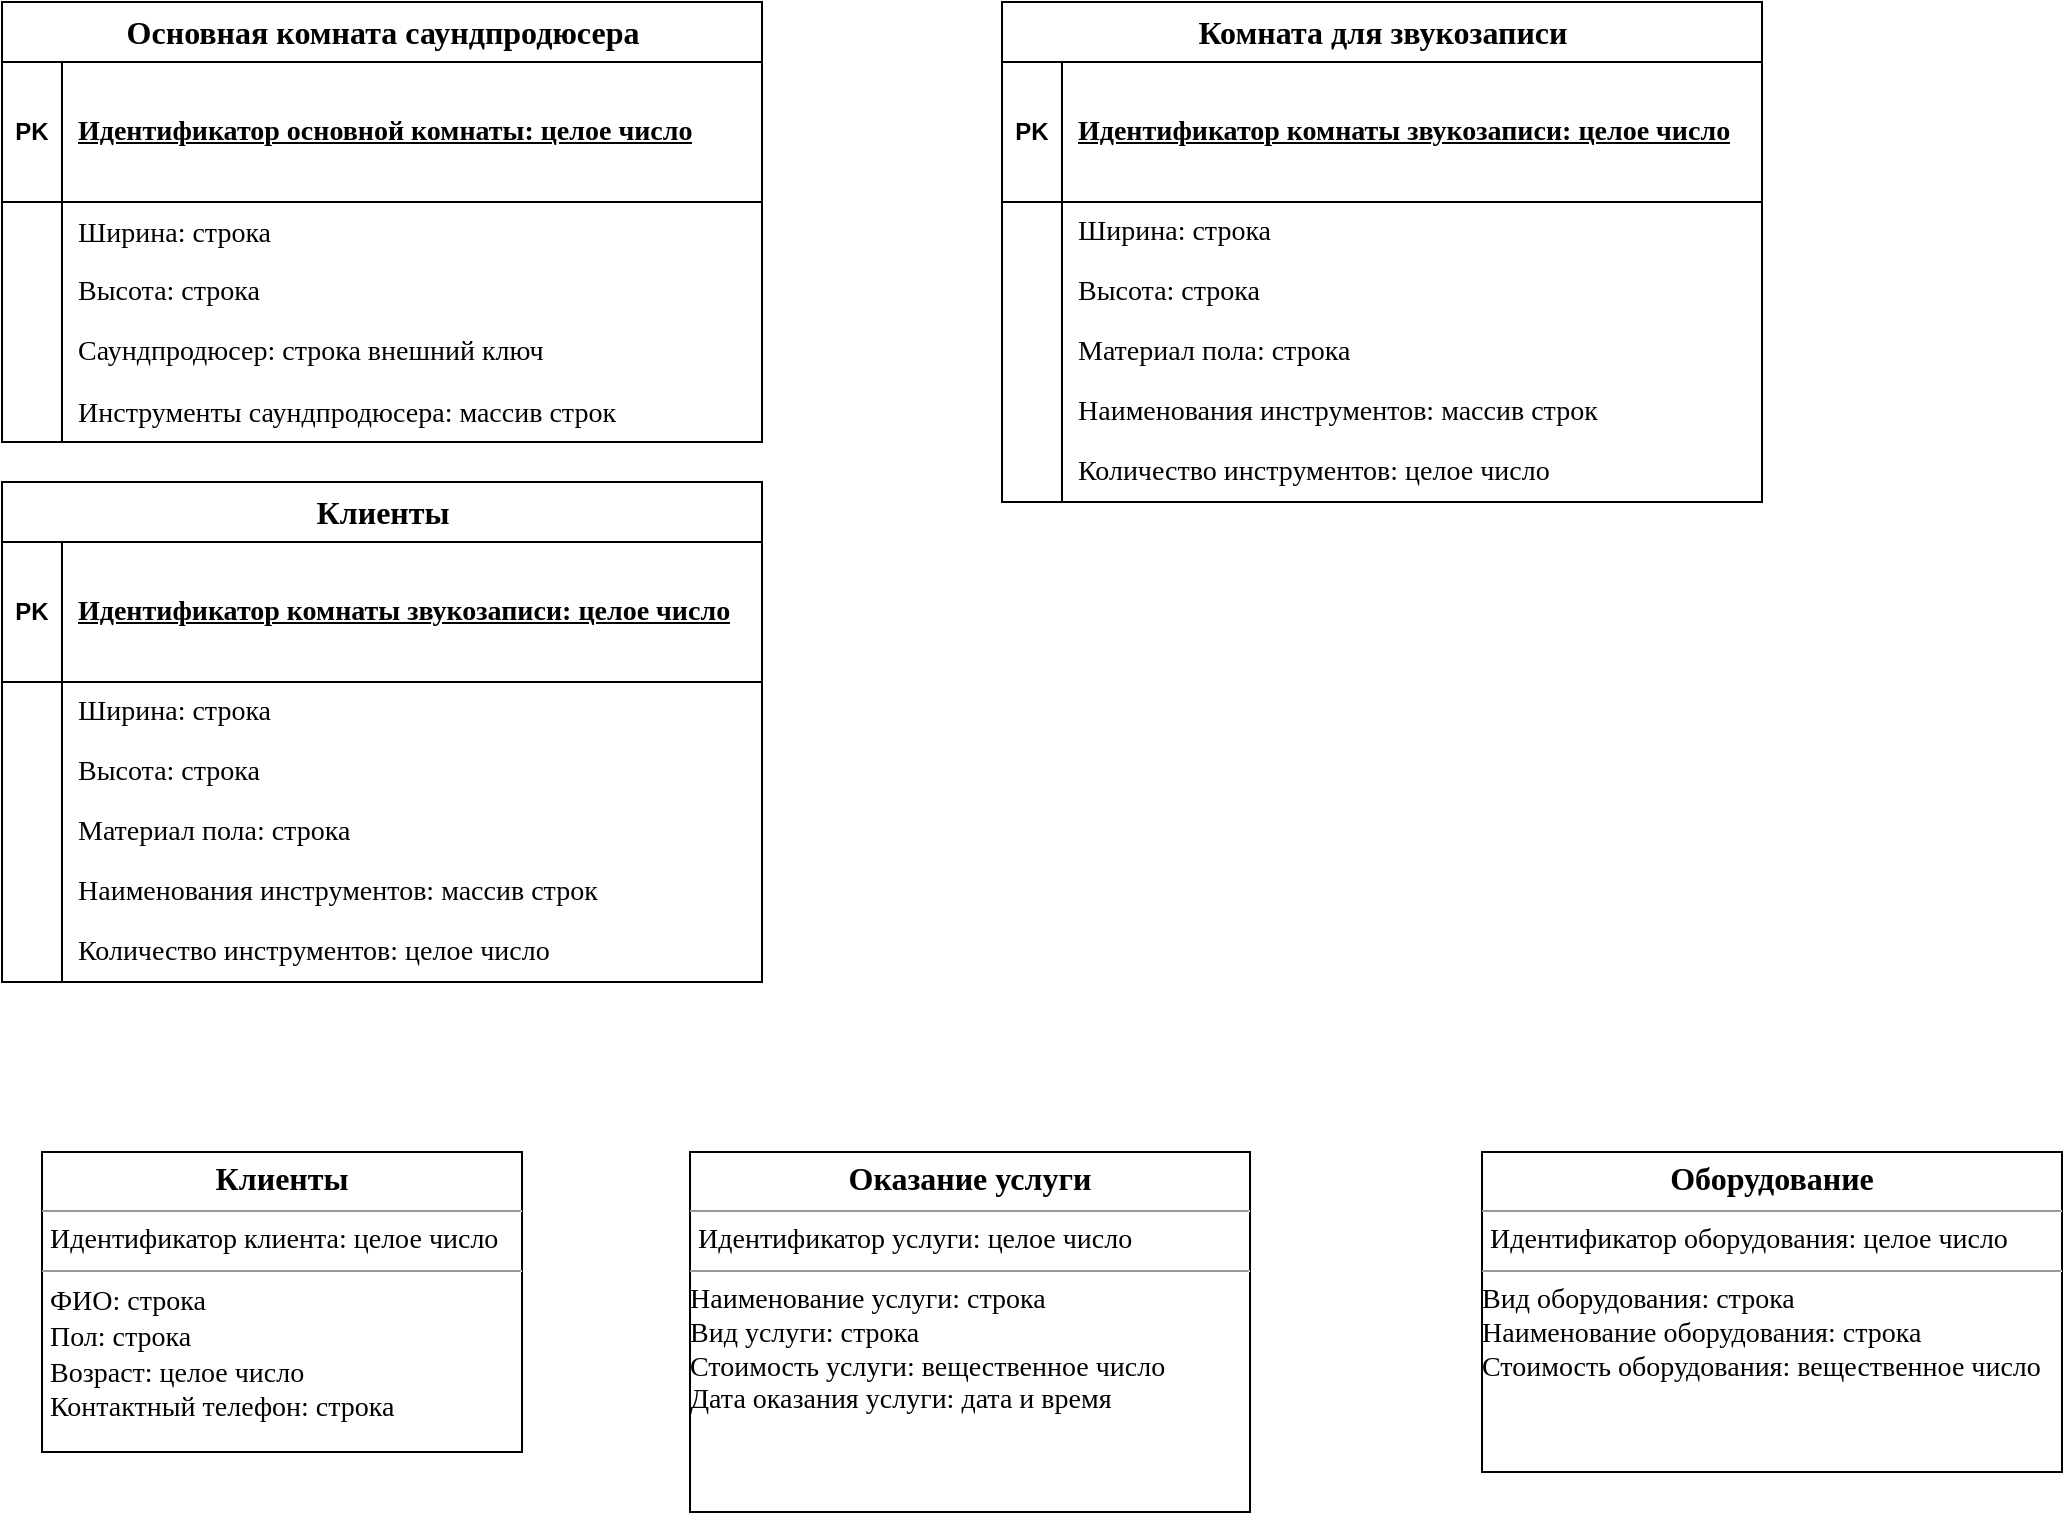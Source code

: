 <mxfile version="23.0.1" type="github">
  <diagram name="Страница — 1" id="xMTwYrEDKw5EodYtM2cT">
    <mxGraphModel dx="2261" dy="782" grid="1" gridSize="10" guides="1" tooltips="1" connect="1" arrows="1" fold="1" page="1" pageScale="1" pageWidth="827" pageHeight="1169" math="0" shadow="0">
      <root>
        <mxCell id="0" />
        <mxCell id="1" parent="0" />
        <mxCell id="wA1eUIhjZj8mh61Wp_nI-21" value="&lt;p align=&quot;center&quot; style=&quot;margin: 4px 0px 0px;&quot;&gt;&lt;b&gt;&lt;font style=&quot;font-size: 16px;&quot; face=&quot;Times New Roman&quot;&gt;Клиенты&lt;/font&gt;&lt;/b&gt;&lt;br&gt;&lt;/p&gt;&lt;hr size=&quot;1&quot;&gt;&lt;p align=&quot;justify&quot; style=&quot;margin:0px;margin-left:4px;&quot;&gt;&lt;font style=&quot;font-size: 14px;&quot; face=&quot;Times New Roman&quot;&gt;Идентификатор клиента: целое число&lt;/font&gt;&lt;br&gt;&lt;/p&gt;&lt;hr align=&quot;justify&quot; size=&quot;1&quot;&gt;&lt;p align=&quot;justify&quot; style=&quot;margin: 0px 0px 0px 4px; font-size: 14px;&quot;&gt;&lt;font face=&quot;Times New Roman&quot; style=&quot;font-size: 14px;&quot;&gt;ФИО: строка&lt;/font&gt;&lt;/p&gt;&lt;p align=&quot;justify&quot; style=&quot;margin: 0px 0px 0px 4px; font-size: 14px;&quot;&gt;&lt;font face=&quot;f2zTp2aFDMbt1W-9x9Br&quot; style=&quot;font-size: 14px;&quot;&gt;Пол: строка&lt;/font&gt;&lt;/p&gt;&lt;p align=&quot;justify&quot; style=&quot;margin: 0px 0px 0px 4px; font-size: 14px;&quot;&gt;&lt;font face=&quot;f2zTp2aFDMbt1W-9x9Br&quot; style=&quot;font-size: 14px;&quot;&gt;Возраст: целое число&lt;br&gt;&lt;/font&gt;&lt;/p&gt;&lt;p align=&quot;justify&quot; style=&quot;margin: 0px 0px 0px 4px; font-size: 14px;&quot;&gt;&lt;font face=&quot;f2zTp2aFDMbt1W-9x9Br&quot; style=&quot;font-size: 14px;&quot;&gt;Контактный телефон: строка&lt;/font&gt;&lt;br&gt;&lt;/p&gt;" style="verticalAlign=top;align=left;overflow=fill;fontSize=12;fontFamily=Helvetica;html=1;whiteSpace=wrap;" vertex="1" parent="1">
          <mxGeometry x="-190" y="695" width="240" height="150" as="geometry" />
        </mxCell>
        <mxCell id="wA1eUIhjZj8mh61Wp_nI-22" value="&lt;p align=&quot;center&quot; style=&quot;margin: 4px 0px 0px;&quot;&gt;&lt;b&gt;&lt;font style=&quot;font-size: 16px;&quot; face=&quot;Times New Roman&quot;&gt;Оказание услуги&lt;/font&gt;&lt;/b&gt;&lt;br&gt;&lt;/p&gt;&lt;hr size=&quot;1&quot;&gt;&lt;p align=&quot;justify&quot; style=&quot;margin:0px;margin-left:4px;&quot;&gt;&lt;font style=&quot;font-size: 14px;&quot; face=&quot;Times New Roman&quot;&gt;Идентификатор услуги: целое число&lt;/font&gt;&lt;br&gt;&lt;/p&gt;&lt;hr align=&quot;justify&quot; size=&quot;1&quot;&gt;&lt;div&gt;&lt;font style=&quot;font-size: 14px;&quot; face=&quot;Times New Roman&quot;&gt;Наименование услуги: строка&lt;/font&gt;&lt;/div&gt;&lt;div&gt;&lt;font style=&quot;font-size: 14px;&quot; face=&quot;Times New Roman&quot;&gt;Вид услуги: строка&lt;br&gt;&lt;/font&gt;&lt;/div&gt;&lt;div&gt;&lt;font style=&quot;font-size: 14px;&quot; face=&quot;Times New Roman&quot;&gt;Стоимость услуги: вещественное число&lt;br&gt;&lt;/font&gt;&lt;/div&gt;&lt;div&gt;&lt;font style=&quot;font-size: 14px;&quot; face=&quot;Times New Roman&quot;&gt;Дата оказания услуги: дата и время&lt;br&gt;&lt;/font&gt;&lt;/div&gt;" style="verticalAlign=top;align=left;overflow=fill;fontSize=12;fontFamily=Helvetica;html=1;whiteSpace=wrap;" vertex="1" parent="1">
          <mxGeometry x="134" y="695" width="280" height="180" as="geometry" />
        </mxCell>
        <mxCell id="wA1eUIhjZj8mh61Wp_nI-23" value="&lt;p align=&quot;center&quot; style=&quot;margin: 4px 0px 0px;&quot;&gt;&lt;font face=&quot;Times New Roman&quot; size=&quot;1&quot;&gt;&lt;b style=&quot;font-size: 16px;&quot;&gt;Оборудование&lt;/b&gt;&lt;/font&gt;&lt;br&gt;&lt;/p&gt;&lt;hr size=&quot;1&quot;&gt;&lt;p align=&quot;justify&quot; style=&quot;margin:0px;margin-left:4px;&quot;&gt;&lt;font style=&quot;font-size: 14px;&quot; face=&quot;Times New Roman&quot;&gt;Идентификатор оборудования: целое число&lt;/font&gt;&lt;br&gt;&lt;/p&gt;&lt;hr align=&quot;justify&quot; size=&quot;1&quot;&gt;&lt;div&gt;&lt;font face=&quot;Times New Roman&quot; style=&quot;font-size: 14px;&quot;&gt;Вид оборудования: строка&lt;/font&gt;&lt;/div&gt;&lt;div&gt;&lt;font face=&quot;Times New Roman&quot; style=&quot;font-size: 14px;&quot;&gt;Наименование оборудования: строка&lt;br&gt;&lt;/font&gt;&lt;/div&gt;&lt;div&gt;&lt;font face=&quot;Times New Roman&quot; style=&quot;font-size: 14px;&quot;&gt;Стоимость оборудования: вещественное число&lt;br&gt;&lt;/font&gt;&lt;/div&gt;" style="verticalAlign=top;align=left;overflow=fill;fontSize=12;fontFamily=Helvetica;html=1;whiteSpace=wrap;" vertex="1" parent="1">
          <mxGeometry x="530" y="695" width="290" height="160" as="geometry" />
        </mxCell>
        <mxCell id="wA1eUIhjZj8mh61Wp_nI-28" value="&lt;div align=&quot;center&quot;&gt;&lt;font style=&quot;font-size: 16px;&quot;&gt;&lt;b&gt;&lt;font style=&quot;font-size: 16px;&quot; face=&quot;Times New Roman&quot;&gt;Комната для звукозаписи&lt;/font&gt;&lt;/b&gt;&lt;/font&gt;&lt;/div&gt;" style="shape=table;startSize=30;container=1;collapsible=1;childLayout=tableLayout;fixedRows=1;rowLines=0;fontStyle=1;align=center;resizeLast=1;html=1;" vertex="1" parent="1">
          <mxGeometry x="290" y="120" width="380" height="250" as="geometry" />
        </mxCell>
        <mxCell id="wA1eUIhjZj8mh61Wp_nI-29" value="" style="shape=tableRow;horizontal=0;startSize=0;swimlaneHead=0;swimlaneBody=0;fillColor=none;collapsible=0;dropTarget=0;points=[[0,0.5],[1,0.5]];portConstraint=eastwest;top=0;left=0;right=0;bottom=1;" vertex="1" parent="wA1eUIhjZj8mh61Wp_nI-28">
          <mxGeometry y="30" width="380" height="70" as="geometry" />
        </mxCell>
        <mxCell id="wA1eUIhjZj8mh61Wp_nI-30" value="PK" style="shape=partialRectangle;connectable=0;fillColor=none;top=0;left=0;bottom=0;right=0;fontStyle=1;overflow=hidden;whiteSpace=wrap;html=1;" vertex="1" parent="wA1eUIhjZj8mh61Wp_nI-29">
          <mxGeometry width="30" height="70" as="geometry">
            <mxRectangle width="30" height="70" as="alternateBounds" />
          </mxGeometry>
        </mxCell>
        <mxCell id="wA1eUIhjZj8mh61Wp_nI-31" value="&lt;font style=&quot;font-size: 14px;&quot; face=&quot;Times New Roman&quot;&gt;Идентификатор комнаты звукозаписи: целое число&lt;/font&gt;" style="shape=partialRectangle;connectable=0;fillColor=none;top=0;left=0;bottom=0;right=0;align=left;spacingLeft=6;fontStyle=5;overflow=hidden;whiteSpace=wrap;html=1;" vertex="1" parent="wA1eUIhjZj8mh61Wp_nI-29">
          <mxGeometry x="30" width="350" height="70" as="geometry">
            <mxRectangle width="350" height="70" as="alternateBounds" />
          </mxGeometry>
        </mxCell>
        <mxCell id="wA1eUIhjZj8mh61Wp_nI-32" value="" style="shape=tableRow;horizontal=0;startSize=0;swimlaneHead=0;swimlaneBody=0;fillColor=none;collapsible=0;dropTarget=0;points=[[0,0.5],[1,0.5]];portConstraint=eastwest;top=0;left=0;right=0;bottom=0;" vertex="1" parent="wA1eUIhjZj8mh61Wp_nI-28">
          <mxGeometry y="100" width="380" height="30" as="geometry" />
        </mxCell>
        <mxCell id="wA1eUIhjZj8mh61Wp_nI-33" value="" style="shape=partialRectangle;connectable=0;fillColor=none;top=0;left=0;bottom=0;right=0;editable=1;overflow=hidden;whiteSpace=wrap;html=1;" vertex="1" parent="wA1eUIhjZj8mh61Wp_nI-32">
          <mxGeometry width="30" height="30" as="geometry">
            <mxRectangle width="30" height="30" as="alternateBounds" />
          </mxGeometry>
        </mxCell>
        <mxCell id="wA1eUIhjZj8mh61Wp_nI-34" value="&lt;font style=&quot;font-size: 14px;&quot; face=&quot;Times New Roman&quot;&gt;Ширина: строка&lt;/font&gt;" style="shape=partialRectangle;connectable=0;fillColor=none;top=0;left=0;bottom=0;right=0;align=left;spacingLeft=6;overflow=hidden;whiteSpace=wrap;html=1;" vertex="1" parent="wA1eUIhjZj8mh61Wp_nI-32">
          <mxGeometry x="30" width="350" height="30" as="geometry">
            <mxRectangle width="350" height="30" as="alternateBounds" />
          </mxGeometry>
        </mxCell>
        <mxCell id="wA1eUIhjZj8mh61Wp_nI-35" value="" style="shape=tableRow;horizontal=0;startSize=0;swimlaneHead=0;swimlaneBody=0;fillColor=none;collapsible=0;dropTarget=0;points=[[0,0.5],[1,0.5]];portConstraint=eastwest;top=0;left=0;right=0;bottom=0;" vertex="1" parent="wA1eUIhjZj8mh61Wp_nI-28">
          <mxGeometry y="130" width="380" height="30" as="geometry" />
        </mxCell>
        <mxCell id="wA1eUIhjZj8mh61Wp_nI-36" value="" style="shape=partialRectangle;connectable=0;fillColor=none;top=0;left=0;bottom=0;right=0;editable=1;overflow=hidden;whiteSpace=wrap;html=1;" vertex="1" parent="wA1eUIhjZj8mh61Wp_nI-35">
          <mxGeometry width="30" height="30" as="geometry">
            <mxRectangle width="30" height="30" as="alternateBounds" />
          </mxGeometry>
        </mxCell>
        <mxCell id="wA1eUIhjZj8mh61Wp_nI-37" value="&lt;font style=&quot;font-size: 14px;&quot; face=&quot;t8sAdhaIIsSRQSiTVQiA&quot;&gt;Высота: строка&lt;/font&gt;" style="shape=partialRectangle;connectable=0;fillColor=none;top=0;left=0;bottom=0;right=0;align=left;spacingLeft=6;overflow=hidden;whiteSpace=wrap;html=1;" vertex="1" parent="wA1eUIhjZj8mh61Wp_nI-35">
          <mxGeometry x="30" width="350" height="30" as="geometry">
            <mxRectangle width="350" height="30" as="alternateBounds" />
          </mxGeometry>
        </mxCell>
        <mxCell id="wA1eUIhjZj8mh61Wp_nI-38" value="" style="shape=tableRow;horizontal=0;startSize=0;swimlaneHead=0;swimlaneBody=0;fillColor=none;collapsible=0;dropTarget=0;points=[[0,0.5],[1,0.5]];portConstraint=eastwest;top=0;left=0;right=0;bottom=0;" vertex="1" parent="wA1eUIhjZj8mh61Wp_nI-28">
          <mxGeometry y="160" width="380" height="30" as="geometry" />
        </mxCell>
        <mxCell id="wA1eUIhjZj8mh61Wp_nI-39" value="" style="shape=partialRectangle;connectable=0;fillColor=none;top=0;left=0;bottom=0;right=0;editable=1;overflow=hidden;whiteSpace=wrap;html=1;" vertex="1" parent="wA1eUIhjZj8mh61Wp_nI-38">
          <mxGeometry width="30" height="30" as="geometry">
            <mxRectangle width="30" height="30" as="alternateBounds" />
          </mxGeometry>
        </mxCell>
        <mxCell id="wA1eUIhjZj8mh61Wp_nI-40" value="&lt;font style=&quot;font-size: 14px;&quot; face=&quot;t8sAdhaIIsSRQSiTVQiA&quot;&gt;Материал пола: строка&lt;/font&gt;" style="shape=partialRectangle;connectable=0;fillColor=none;top=0;left=0;bottom=0;right=0;align=left;spacingLeft=6;overflow=hidden;whiteSpace=wrap;html=1;" vertex="1" parent="wA1eUIhjZj8mh61Wp_nI-38">
          <mxGeometry x="30" width="350" height="30" as="geometry">
            <mxRectangle width="350" height="30" as="alternateBounds" />
          </mxGeometry>
        </mxCell>
        <mxCell id="wA1eUIhjZj8mh61Wp_nI-47" value="" style="shape=tableRow;horizontal=0;startSize=0;swimlaneHead=0;swimlaneBody=0;fillColor=none;collapsible=0;dropTarget=0;points=[[0,0.5],[1,0.5]];portConstraint=eastwest;top=0;left=0;right=0;bottom=0;" vertex="1" parent="wA1eUIhjZj8mh61Wp_nI-28">
          <mxGeometry y="190" width="380" height="30" as="geometry" />
        </mxCell>
        <mxCell id="wA1eUIhjZj8mh61Wp_nI-48" value="" style="shape=partialRectangle;connectable=0;fillColor=none;top=0;left=0;bottom=0;right=0;editable=1;overflow=hidden;whiteSpace=wrap;html=1;" vertex="1" parent="wA1eUIhjZj8mh61Wp_nI-47">
          <mxGeometry width="30" height="30" as="geometry">
            <mxRectangle width="30" height="30" as="alternateBounds" />
          </mxGeometry>
        </mxCell>
        <mxCell id="wA1eUIhjZj8mh61Wp_nI-49" value="&lt;font style=&quot;font-size: 14px;&quot; face=&quot;Times New Roman&quot;&gt;Наименования инструментов: массив строк&lt;/font&gt;" style="shape=partialRectangle;connectable=0;fillColor=none;top=0;left=0;bottom=0;right=0;align=left;spacingLeft=6;overflow=hidden;whiteSpace=wrap;html=1;" vertex="1" parent="wA1eUIhjZj8mh61Wp_nI-47">
          <mxGeometry x="30" width="350" height="30" as="geometry">
            <mxRectangle width="350" height="30" as="alternateBounds" />
          </mxGeometry>
        </mxCell>
        <mxCell id="wA1eUIhjZj8mh61Wp_nI-50" value="" style="shape=tableRow;horizontal=0;startSize=0;swimlaneHead=0;swimlaneBody=0;fillColor=none;collapsible=0;dropTarget=0;points=[[0,0.5],[1,0.5]];portConstraint=eastwest;top=0;left=0;right=0;bottom=0;" vertex="1" parent="wA1eUIhjZj8mh61Wp_nI-28">
          <mxGeometry y="220" width="380" height="30" as="geometry" />
        </mxCell>
        <mxCell id="wA1eUIhjZj8mh61Wp_nI-51" value="" style="shape=partialRectangle;connectable=0;fillColor=none;top=0;left=0;bottom=0;right=0;editable=1;overflow=hidden;whiteSpace=wrap;html=1;" vertex="1" parent="wA1eUIhjZj8mh61Wp_nI-50">
          <mxGeometry width="30" height="30" as="geometry">
            <mxRectangle width="30" height="30" as="alternateBounds" />
          </mxGeometry>
        </mxCell>
        <mxCell id="wA1eUIhjZj8mh61Wp_nI-52" value="&lt;font face=&quot;Times New Roman&quot; style=&quot;font-size: 14px;&quot;&gt;Количество инструментов: целое число&lt;/font&gt;" style="shape=partialRectangle;connectable=0;fillColor=none;top=0;left=0;bottom=0;right=0;align=left;spacingLeft=6;overflow=hidden;whiteSpace=wrap;html=1;" vertex="1" parent="wA1eUIhjZj8mh61Wp_nI-50">
          <mxGeometry x="30" width="350" height="30" as="geometry">
            <mxRectangle width="350" height="30" as="alternateBounds" />
          </mxGeometry>
        </mxCell>
        <mxCell id="wA1eUIhjZj8mh61Wp_nI-56" value="&lt;font style=&quot;font-size: 16px;&quot; face=&quot;Times New Roman&quot;&gt;Основная комната саундпродюсера&lt;/font&gt;" style="shape=table;startSize=30;container=1;collapsible=1;childLayout=tableLayout;fixedRows=1;rowLines=0;fontStyle=1;align=center;resizeLast=1;html=1;" vertex="1" parent="1">
          <mxGeometry x="-210" y="120" width="380" height="220" as="geometry" />
        </mxCell>
        <mxCell id="wA1eUIhjZj8mh61Wp_nI-57" value="" style="shape=tableRow;horizontal=0;startSize=0;swimlaneHead=0;swimlaneBody=0;fillColor=none;collapsible=0;dropTarget=0;points=[[0,0.5],[1,0.5]];portConstraint=eastwest;top=0;left=0;right=0;bottom=1;" vertex="1" parent="wA1eUIhjZj8mh61Wp_nI-56">
          <mxGeometry y="30" width="380" height="70" as="geometry" />
        </mxCell>
        <mxCell id="wA1eUIhjZj8mh61Wp_nI-58" value="PK" style="shape=partialRectangle;connectable=0;fillColor=none;top=0;left=0;bottom=0;right=0;fontStyle=1;overflow=hidden;whiteSpace=wrap;html=1;" vertex="1" parent="wA1eUIhjZj8mh61Wp_nI-57">
          <mxGeometry width="30" height="70" as="geometry">
            <mxRectangle width="30" height="70" as="alternateBounds" />
          </mxGeometry>
        </mxCell>
        <mxCell id="wA1eUIhjZj8mh61Wp_nI-59" value="&lt;font style=&quot;font-size: 14px;&quot; face=&quot;Times New Roman&quot;&gt;Идентификатор основной комнаты: целое число&lt;/font&gt;" style="shape=partialRectangle;connectable=0;fillColor=none;top=0;left=0;bottom=0;right=0;align=left;spacingLeft=6;fontStyle=5;overflow=hidden;whiteSpace=wrap;html=1;" vertex="1" parent="wA1eUIhjZj8mh61Wp_nI-57">
          <mxGeometry x="30" width="350" height="70" as="geometry">
            <mxRectangle width="350" height="70" as="alternateBounds" />
          </mxGeometry>
        </mxCell>
        <mxCell id="wA1eUIhjZj8mh61Wp_nI-60" value="" style="shape=tableRow;horizontal=0;startSize=0;swimlaneHead=0;swimlaneBody=0;fillColor=none;collapsible=0;dropTarget=0;points=[[0,0.5],[1,0.5]];portConstraint=eastwest;top=0;left=0;right=0;bottom=0;" vertex="1" parent="wA1eUIhjZj8mh61Wp_nI-56">
          <mxGeometry y="100" width="380" height="30" as="geometry" />
        </mxCell>
        <mxCell id="wA1eUIhjZj8mh61Wp_nI-61" value="" style="shape=partialRectangle;connectable=0;fillColor=none;top=0;left=0;bottom=0;right=0;editable=1;overflow=hidden;whiteSpace=wrap;html=1;" vertex="1" parent="wA1eUIhjZj8mh61Wp_nI-60">
          <mxGeometry width="30" height="30" as="geometry">
            <mxRectangle width="30" height="30" as="alternateBounds" />
          </mxGeometry>
        </mxCell>
        <mxCell id="wA1eUIhjZj8mh61Wp_nI-62" value="&lt;div style=&quot;font-size: 14px;&quot;&gt;&lt;font face=&quot;Times New Roman&quot; style=&quot;font-size: 14px;&quot;&gt;Ширина: строка&lt;/font&gt;&lt;/div&gt;" style="shape=partialRectangle;connectable=0;fillColor=none;top=0;left=0;bottom=0;right=0;align=left;spacingLeft=6;overflow=hidden;whiteSpace=wrap;html=1;" vertex="1" parent="wA1eUIhjZj8mh61Wp_nI-60">
          <mxGeometry x="30" width="350" height="30" as="geometry">
            <mxRectangle width="350" height="30" as="alternateBounds" />
          </mxGeometry>
        </mxCell>
        <mxCell id="wA1eUIhjZj8mh61Wp_nI-63" value="" style="shape=tableRow;horizontal=0;startSize=0;swimlaneHead=0;swimlaneBody=0;fillColor=none;collapsible=0;dropTarget=0;points=[[0,0.5],[1,0.5]];portConstraint=eastwest;top=0;left=0;right=0;bottom=0;" vertex="1" parent="wA1eUIhjZj8mh61Wp_nI-56">
          <mxGeometry y="130" width="380" height="30" as="geometry" />
        </mxCell>
        <mxCell id="wA1eUIhjZj8mh61Wp_nI-64" value="" style="shape=partialRectangle;connectable=0;fillColor=none;top=0;left=0;bottom=0;right=0;editable=1;overflow=hidden;whiteSpace=wrap;html=1;" vertex="1" parent="wA1eUIhjZj8mh61Wp_nI-63">
          <mxGeometry width="30" height="30" as="geometry">
            <mxRectangle width="30" height="30" as="alternateBounds" />
          </mxGeometry>
        </mxCell>
        <mxCell id="wA1eUIhjZj8mh61Wp_nI-65" value="&lt;font style=&quot;font-size: 14px;&quot; face=&quot;t8sAdhaIIsSRQSiTVQiA&quot;&gt;Высота: строка&lt;/font&gt;" style="shape=partialRectangle;connectable=0;fillColor=none;top=0;left=0;bottom=0;right=0;align=left;spacingLeft=6;overflow=hidden;whiteSpace=wrap;html=1;" vertex="1" parent="wA1eUIhjZj8mh61Wp_nI-63">
          <mxGeometry x="30" width="350" height="30" as="geometry">
            <mxRectangle width="350" height="30" as="alternateBounds" />
          </mxGeometry>
        </mxCell>
        <mxCell id="wA1eUIhjZj8mh61Wp_nI-66" value="" style="shape=tableRow;horizontal=0;startSize=0;swimlaneHead=0;swimlaneBody=0;fillColor=none;collapsible=0;dropTarget=0;points=[[0,0.5],[1,0.5]];portConstraint=eastwest;top=0;left=0;right=0;bottom=0;" vertex="1" parent="wA1eUIhjZj8mh61Wp_nI-56">
          <mxGeometry y="160" width="380" height="30" as="geometry" />
        </mxCell>
        <mxCell id="wA1eUIhjZj8mh61Wp_nI-67" value="" style="shape=partialRectangle;connectable=0;fillColor=none;top=0;left=0;bottom=0;right=0;editable=1;overflow=hidden;whiteSpace=wrap;html=1;" vertex="1" parent="wA1eUIhjZj8mh61Wp_nI-66">
          <mxGeometry width="30" height="30" as="geometry">
            <mxRectangle width="30" height="30" as="alternateBounds" />
          </mxGeometry>
        </mxCell>
        <mxCell id="wA1eUIhjZj8mh61Wp_nI-68" value="&lt;font face=&quot;jt_MTwb7brodcbAIFmEI&quot; style=&quot;font-size: 14px;&quot;&gt;Саундпродюсер: строка внешний ключ&lt;/font&gt;" style="shape=partialRectangle;connectable=0;fillColor=none;top=0;left=0;bottom=0;right=0;align=left;spacingLeft=6;overflow=hidden;whiteSpace=wrap;html=1;" vertex="1" parent="wA1eUIhjZj8mh61Wp_nI-66">
          <mxGeometry x="30" width="350" height="30" as="geometry">
            <mxRectangle width="350" height="30" as="alternateBounds" />
          </mxGeometry>
        </mxCell>
        <mxCell id="wA1eUIhjZj8mh61Wp_nI-72" value="" style="shape=tableRow;horizontal=0;startSize=0;swimlaneHead=0;swimlaneBody=0;fillColor=none;collapsible=0;dropTarget=0;points=[[0,0.5],[1,0.5]];portConstraint=eastwest;top=0;left=0;right=0;bottom=0;" vertex="1" parent="wA1eUIhjZj8mh61Wp_nI-56">
          <mxGeometry y="190" width="380" height="30" as="geometry" />
        </mxCell>
        <mxCell id="wA1eUIhjZj8mh61Wp_nI-73" value="" style="shape=partialRectangle;connectable=0;fillColor=none;top=0;left=0;bottom=0;right=0;editable=1;overflow=hidden;whiteSpace=wrap;html=1;" vertex="1" parent="wA1eUIhjZj8mh61Wp_nI-72">
          <mxGeometry width="30" height="30" as="geometry">
            <mxRectangle width="30" height="30" as="alternateBounds" />
          </mxGeometry>
        </mxCell>
        <mxCell id="wA1eUIhjZj8mh61Wp_nI-74" value="&lt;div style=&quot;font-size: 14px;&quot;&gt;&lt;font face=&quot;jt_MTwb7brodcbAIFmEI&quot; style=&quot;font-size: 14px;&quot;&gt;Инструменты саундпродюсера: массив строк&lt;font style=&quot;font-size: 14px;&quot;&gt;&lt;br&gt;&lt;/font&gt;&lt;/font&gt;&lt;/div&gt;" style="shape=partialRectangle;connectable=0;fillColor=none;top=0;left=0;bottom=0;right=0;align=left;spacingLeft=6;overflow=hidden;whiteSpace=wrap;html=1;" vertex="1" parent="wA1eUIhjZj8mh61Wp_nI-72">
          <mxGeometry x="30" width="350" height="30" as="geometry">
            <mxRectangle width="350" height="30" as="alternateBounds" />
          </mxGeometry>
        </mxCell>
        <mxCell id="wA1eUIhjZj8mh61Wp_nI-75" value="&lt;b&gt;&lt;font style=&quot;font-size: 16px;&quot; face=&quot;Times New Roman&quot;&gt;Клиенты&lt;/font&gt;&lt;/b&gt;" style="shape=table;startSize=30;container=1;collapsible=1;childLayout=tableLayout;fixedRows=1;rowLines=0;fontStyle=1;align=center;resizeLast=1;html=1;" vertex="1" parent="1">
          <mxGeometry x="-210" y="360" width="380" height="250" as="geometry" />
        </mxCell>
        <mxCell id="wA1eUIhjZj8mh61Wp_nI-76" value="" style="shape=tableRow;horizontal=0;startSize=0;swimlaneHead=0;swimlaneBody=0;fillColor=none;collapsible=0;dropTarget=0;points=[[0,0.5],[1,0.5]];portConstraint=eastwest;top=0;left=0;right=0;bottom=1;" vertex="1" parent="wA1eUIhjZj8mh61Wp_nI-75">
          <mxGeometry y="30" width="380" height="70" as="geometry" />
        </mxCell>
        <mxCell id="wA1eUIhjZj8mh61Wp_nI-77" value="PK" style="shape=partialRectangle;connectable=0;fillColor=none;top=0;left=0;bottom=0;right=0;fontStyle=1;overflow=hidden;whiteSpace=wrap;html=1;" vertex="1" parent="wA1eUIhjZj8mh61Wp_nI-76">
          <mxGeometry width="30" height="70" as="geometry">
            <mxRectangle width="30" height="70" as="alternateBounds" />
          </mxGeometry>
        </mxCell>
        <mxCell id="wA1eUIhjZj8mh61Wp_nI-78" value="&lt;font style=&quot;font-size: 14px;&quot; face=&quot;Times New Roman&quot;&gt;Идентификатор комнаты звукозаписи: целое число&lt;/font&gt;" style="shape=partialRectangle;connectable=0;fillColor=none;top=0;left=0;bottom=0;right=0;align=left;spacingLeft=6;fontStyle=5;overflow=hidden;whiteSpace=wrap;html=1;" vertex="1" parent="wA1eUIhjZj8mh61Wp_nI-76">
          <mxGeometry x="30" width="350" height="70" as="geometry">
            <mxRectangle width="350" height="70" as="alternateBounds" />
          </mxGeometry>
        </mxCell>
        <mxCell id="wA1eUIhjZj8mh61Wp_nI-79" value="" style="shape=tableRow;horizontal=0;startSize=0;swimlaneHead=0;swimlaneBody=0;fillColor=none;collapsible=0;dropTarget=0;points=[[0,0.5],[1,0.5]];portConstraint=eastwest;top=0;left=0;right=0;bottom=0;" vertex="1" parent="wA1eUIhjZj8mh61Wp_nI-75">
          <mxGeometry y="100" width="380" height="30" as="geometry" />
        </mxCell>
        <mxCell id="wA1eUIhjZj8mh61Wp_nI-80" value="" style="shape=partialRectangle;connectable=0;fillColor=none;top=0;left=0;bottom=0;right=0;editable=1;overflow=hidden;whiteSpace=wrap;html=1;" vertex="1" parent="wA1eUIhjZj8mh61Wp_nI-79">
          <mxGeometry width="30" height="30" as="geometry">
            <mxRectangle width="30" height="30" as="alternateBounds" />
          </mxGeometry>
        </mxCell>
        <mxCell id="wA1eUIhjZj8mh61Wp_nI-81" value="&lt;font style=&quot;font-size: 14px;&quot; face=&quot;Times New Roman&quot;&gt;Ширина: строка&lt;/font&gt;" style="shape=partialRectangle;connectable=0;fillColor=none;top=0;left=0;bottom=0;right=0;align=left;spacingLeft=6;overflow=hidden;whiteSpace=wrap;html=1;" vertex="1" parent="wA1eUIhjZj8mh61Wp_nI-79">
          <mxGeometry x="30" width="350" height="30" as="geometry">
            <mxRectangle width="350" height="30" as="alternateBounds" />
          </mxGeometry>
        </mxCell>
        <mxCell id="wA1eUIhjZj8mh61Wp_nI-82" value="" style="shape=tableRow;horizontal=0;startSize=0;swimlaneHead=0;swimlaneBody=0;fillColor=none;collapsible=0;dropTarget=0;points=[[0,0.5],[1,0.5]];portConstraint=eastwest;top=0;left=0;right=0;bottom=0;" vertex="1" parent="wA1eUIhjZj8mh61Wp_nI-75">
          <mxGeometry y="130" width="380" height="30" as="geometry" />
        </mxCell>
        <mxCell id="wA1eUIhjZj8mh61Wp_nI-83" value="" style="shape=partialRectangle;connectable=0;fillColor=none;top=0;left=0;bottom=0;right=0;editable=1;overflow=hidden;whiteSpace=wrap;html=1;" vertex="1" parent="wA1eUIhjZj8mh61Wp_nI-82">
          <mxGeometry width="30" height="30" as="geometry">
            <mxRectangle width="30" height="30" as="alternateBounds" />
          </mxGeometry>
        </mxCell>
        <mxCell id="wA1eUIhjZj8mh61Wp_nI-84" value="&lt;font style=&quot;font-size: 14px;&quot; face=&quot;t8sAdhaIIsSRQSiTVQiA&quot;&gt;Высота: строка&lt;/font&gt;" style="shape=partialRectangle;connectable=0;fillColor=none;top=0;left=0;bottom=0;right=0;align=left;spacingLeft=6;overflow=hidden;whiteSpace=wrap;html=1;" vertex="1" parent="wA1eUIhjZj8mh61Wp_nI-82">
          <mxGeometry x="30" width="350" height="30" as="geometry">
            <mxRectangle width="350" height="30" as="alternateBounds" />
          </mxGeometry>
        </mxCell>
        <mxCell id="wA1eUIhjZj8mh61Wp_nI-85" value="" style="shape=tableRow;horizontal=0;startSize=0;swimlaneHead=0;swimlaneBody=0;fillColor=none;collapsible=0;dropTarget=0;points=[[0,0.5],[1,0.5]];portConstraint=eastwest;top=0;left=0;right=0;bottom=0;" vertex="1" parent="wA1eUIhjZj8mh61Wp_nI-75">
          <mxGeometry y="160" width="380" height="30" as="geometry" />
        </mxCell>
        <mxCell id="wA1eUIhjZj8mh61Wp_nI-86" value="" style="shape=partialRectangle;connectable=0;fillColor=none;top=0;left=0;bottom=0;right=0;editable=1;overflow=hidden;whiteSpace=wrap;html=1;" vertex="1" parent="wA1eUIhjZj8mh61Wp_nI-85">
          <mxGeometry width="30" height="30" as="geometry">
            <mxRectangle width="30" height="30" as="alternateBounds" />
          </mxGeometry>
        </mxCell>
        <mxCell id="wA1eUIhjZj8mh61Wp_nI-87" value="&lt;font style=&quot;font-size: 14px;&quot; face=&quot;t8sAdhaIIsSRQSiTVQiA&quot;&gt;Материал пола: строка&lt;/font&gt;" style="shape=partialRectangle;connectable=0;fillColor=none;top=0;left=0;bottom=0;right=0;align=left;spacingLeft=6;overflow=hidden;whiteSpace=wrap;html=1;" vertex="1" parent="wA1eUIhjZj8mh61Wp_nI-85">
          <mxGeometry x="30" width="350" height="30" as="geometry">
            <mxRectangle width="350" height="30" as="alternateBounds" />
          </mxGeometry>
        </mxCell>
        <mxCell id="wA1eUIhjZj8mh61Wp_nI-88" value="" style="shape=tableRow;horizontal=0;startSize=0;swimlaneHead=0;swimlaneBody=0;fillColor=none;collapsible=0;dropTarget=0;points=[[0,0.5],[1,0.5]];portConstraint=eastwest;top=0;left=0;right=0;bottom=0;" vertex="1" parent="wA1eUIhjZj8mh61Wp_nI-75">
          <mxGeometry y="190" width="380" height="30" as="geometry" />
        </mxCell>
        <mxCell id="wA1eUIhjZj8mh61Wp_nI-89" value="" style="shape=partialRectangle;connectable=0;fillColor=none;top=0;left=0;bottom=0;right=0;editable=1;overflow=hidden;whiteSpace=wrap;html=1;" vertex="1" parent="wA1eUIhjZj8mh61Wp_nI-88">
          <mxGeometry width="30" height="30" as="geometry">
            <mxRectangle width="30" height="30" as="alternateBounds" />
          </mxGeometry>
        </mxCell>
        <mxCell id="wA1eUIhjZj8mh61Wp_nI-90" value="&lt;font style=&quot;font-size: 14px;&quot; face=&quot;Times New Roman&quot;&gt;Наименования инструментов: массив строк&lt;/font&gt;" style="shape=partialRectangle;connectable=0;fillColor=none;top=0;left=0;bottom=0;right=0;align=left;spacingLeft=6;overflow=hidden;whiteSpace=wrap;html=1;" vertex="1" parent="wA1eUIhjZj8mh61Wp_nI-88">
          <mxGeometry x="30" width="350" height="30" as="geometry">
            <mxRectangle width="350" height="30" as="alternateBounds" />
          </mxGeometry>
        </mxCell>
        <mxCell id="wA1eUIhjZj8mh61Wp_nI-91" value="" style="shape=tableRow;horizontal=0;startSize=0;swimlaneHead=0;swimlaneBody=0;fillColor=none;collapsible=0;dropTarget=0;points=[[0,0.5],[1,0.5]];portConstraint=eastwest;top=0;left=0;right=0;bottom=0;" vertex="1" parent="wA1eUIhjZj8mh61Wp_nI-75">
          <mxGeometry y="220" width="380" height="30" as="geometry" />
        </mxCell>
        <mxCell id="wA1eUIhjZj8mh61Wp_nI-92" value="" style="shape=partialRectangle;connectable=0;fillColor=none;top=0;left=0;bottom=0;right=0;editable=1;overflow=hidden;whiteSpace=wrap;html=1;" vertex="1" parent="wA1eUIhjZj8mh61Wp_nI-91">
          <mxGeometry width="30" height="30" as="geometry">
            <mxRectangle width="30" height="30" as="alternateBounds" />
          </mxGeometry>
        </mxCell>
        <mxCell id="wA1eUIhjZj8mh61Wp_nI-93" value="&lt;font face=&quot;Times New Roman&quot; style=&quot;font-size: 14px;&quot;&gt;Количество инструментов: целое число&lt;/font&gt;" style="shape=partialRectangle;connectable=0;fillColor=none;top=0;left=0;bottom=0;right=0;align=left;spacingLeft=6;overflow=hidden;whiteSpace=wrap;html=1;" vertex="1" parent="wA1eUIhjZj8mh61Wp_nI-91">
          <mxGeometry x="30" width="350" height="30" as="geometry">
            <mxRectangle width="350" height="30" as="alternateBounds" />
          </mxGeometry>
        </mxCell>
      </root>
    </mxGraphModel>
  </diagram>
</mxfile>
